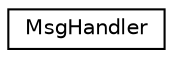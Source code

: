 digraph "Graphical Class Hierarchy"
{
 // LATEX_PDF_SIZE
  edge [fontname="Helvetica",fontsize="10",labelfontname="Helvetica",labelfontsize="10"];
  node [fontname="Helvetica",fontsize="10",shape=record];
  rankdir="LR";
  Node0 [label="MsgHandler",height=0.2,width=0.4,color="black", fillcolor="white", style="filled",URL="$structMsgHandler.html",tooltip=" "];
}
